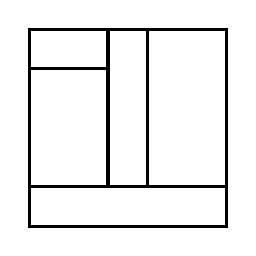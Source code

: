 \begin{tikzpicture}[very thick, scale=.5]
    \draw (0,4) rectangle (2,5);
    \draw (0,1) rectangle (2,4);
    \draw (2,1) rectangle (3,5);
    \draw (3,1) rectangle (5,5);
    \draw (0,0) rectangle (5,1);
\end{tikzpicture}
